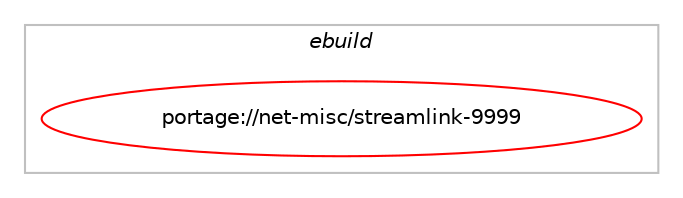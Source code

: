 digraph prolog {

# *************
# Graph options
# *************

newrank=true;
concentrate=true;
compound=true;
graph [rankdir=LR,fontname=Helvetica,fontsize=10,ranksep=1.5];#, ranksep=2.5, nodesep=0.2];
edge  [arrowhead=vee];
node  [fontname=Helvetica,fontsize=10];

# **********
# The ebuild
# **********

subgraph cluster_leftcol {
color=gray;
label=<<i>ebuild</i>>;
id [label="portage://net-misc/streamlink-9999", color=red, width=4, href="../net-misc/streamlink-9999.svg"];
}

# ****************
# The dependencies
# ****************

subgraph cluster_midcol {
color=gray;
label=<<i>dependencies</i>>;
subgraph cluster_compile {
fillcolor="#eeeeee";
style=filled;
label=<<i>compile</i>>;
}
subgraph cluster_compileandrun {
fillcolor="#eeeeee";
style=filled;
label=<<i>compile and run</i>>;
}
subgraph cluster_run {
fillcolor="#eeeeee";
style=filled;
label=<<i>run</i>>;
# *** BEGIN UNKNOWN DEPENDENCY TYPE (TODO) ***
# id -> equal(use_conditional_group(positive,python_single_target_python3_10,portage://net-misc/streamlink-9999,[package_dependency(portage://net-misc/streamlink-9999,run,no,dev-lang,python,none,[,,],[slot(3.10)],[use(enable(xml),positive),use(enable(threads),positive)])]))
# *** END UNKNOWN DEPENDENCY TYPE (TODO) ***

# *** BEGIN UNKNOWN DEPENDENCY TYPE (TODO) ***
# id -> equal(use_conditional_group(positive,python_single_target_python3_10,portage://net-misc/streamlink-9999,[package_dependency(portage://net-misc/streamlink-9999,run,no,dev-python,certifi,none,[,,],[],[use(enable(python_targets_python3_10),negative)]),any_of_group([package_dependency(portage://net-misc/streamlink-9999,run,no,dev-python,chardet,none,[,,],[],[use(enable(python_targets_python3_10),negative)]),package_dependency(portage://net-misc/streamlink-9999,run,no,dev-python,charset-normalizer,none,[,,],[],[use(enable(python_targets_python3_10),negative)])]),package_dependency(portage://net-misc/streamlink-9999,run,no,dev-python,requests,greaterequal,[2.26.0,,,2.26.0],[],[use(enable(python_targets_python3_10),negative)]),package_dependency(portage://net-misc/streamlink-9999,run,no,dev-python,isodate,none,[,,],[],[use(enable(python_targets_python3_10),negative)]),package_dependency(portage://net-misc/streamlink-9999,run,no,dev-python,lxml,greaterequal,[4.6.4,,,4.6.4],[],[use(enable(python_targets_python3_10),negative)]),package_dependency(portage://net-misc/streamlink-9999,run,no,dev-python,websocket-client,greaterequal,[1.2.1,,,1.2.1],[],[use(enable(python_targets_python3_10),negative)]),package_dependency(portage://net-misc/streamlink-9999,run,no,dev-python,pycountry,none,[,,],[],[use(enable(python_targets_python3_10),negative)]),package_dependency(portage://net-misc/streamlink-9999,run,no,dev-python,pycryptodome,greaterequal,[3.4.3,,,3.4.3],[],[use(enable(python_targets_python3_10),negative)]),package_dependency(portage://net-misc/streamlink-9999,run,no,dev-python,PySocks,greater,[1.5.7,,,1.5.7],[],[use(enable(python_targets_python3_10),negative)]),package_dependency(portage://net-misc/streamlink-9999,run,no,dev-python,trio,greaterequal,[0.22.0,,,0.22.0],[],[use(enable(python_targets_python3_10),negative)]),package_dependency(portage://net-misc/streamlink-9999,run,no,dev-python,trio-websocket,greaterequal,[0.9.0,,,0.9.0],[],[use(enable(python_targets_python3_10),negative)]),package_dependency(portage://net-misc/streamlink-9999,run,no,dev-python,urllib3,greaterequal,[1.26.0,,,1.26.0],[],[use(enable(python_targets_python3_10),negative)])]))
# *** END UNKNOWN DEPENDENCY TYPE (TODO) ***

# *** BEGIN UNKNOWN DEPENDENCY TYPE (TODO) ***
# id -> equal(use_conditional_group(positive,python_single_target_python3_10,portage://net-misc/streamlink-9999,[package_dependency(portage://net-misc/streamlink-9999,run,no,dev-python,exceptiongroup,none,[,,],[],[use(enable(python_targets_python3_10),negative)])]))
# *** END UNKNOWN DEPENDENCY TYPE (TODO) ***

# *** BEGIN UNKNOWN DEPENDENCY TYPE (TODO) ***
# id -> equal(use_conditional_group(positive,python_single_target_python3_10,portage://net-misc/streamlink-9999,[package_dependency(portage://net-misc/streamlink-9999,run,no,dev-python,versioningit,greaterequal,[2.0.0,,,2.0.0],[],[use(enable(python_targets_python3_10),negative)])]))
# *** END UNKNOWN DEPENDENCY TYPE (TODO) ***

# *** BEGIN UNKNOWN DEPENDENCY TYPE (TODO) ***
# id -> equal(use_conditional_group(positive,python_single_target_python3_11,portage://net-misc/streamlink-9999,[package_dependency(portage://net-misc/streamlink-9999,run,no,dev-lang,python,none,[,,],[slot(3.11)],[use(enable(xml),positive),use(enable(threads),positive)])]))
# *** END UNKNOWN DEPENDENCY TYPE (TODO) ***

# *** BEGIN UNKNOWN DEPENDENCY TYPE (TODO) ***
# id -> equal(use_conditional_group(positive,python_single_target_python3_11,portage://net-misc/streamlink-9999,[package_dependency(portage://net-misc/streamlink-9999,run,no,dev-python,certifi,none,[,,],[],[use(enable(python_targets_python3_11),negative)]),any_of_group([package_dependency(portage://net-misc/streamlink-9999,run,no,dev-python,chardet,none,[,,],[],[use(enable(python_targets_python3_11),negative)]),package_dependency(portage://net-misc/streamlink-9999,run,no,dev-python,charset-normalizer,none,[,,],[],[use(enable(python_targets_python3_11),negative)])]),package_dependency(portage://net-misc/streamlink-9999,run,no,dev-python,requests,greaterequal,[2.26.0,,,2.26.0],[],[use(enable(python_targets_python3_11),negative)]),package_dependency(portage://net-misc/streamlink-9999,run,no,dev-python,isodate,none,[,,],[],[use(enable(python_targets_python3_11),negative)]),package_dependency(portage://net-misc/streamlink-9999,run,no,dev-python,lxml,greaterequal,[4.6.4,,,4.6.4],[],[use(enable(python_targets_python3_11),negative)]),package_dependency(portage://net-misc/streamlink-9999,run,no,dev-python,websocket-client,greaterequal,[1.2.1,,,1.2.1],[],[use(enable(python_targets_python3_11),negative)]),package_dependency(portage://net-misc/streamlink-9999,run,no,dev-python,pycountry,none,[,,],[],[use(enable(python_targets_python3_11),negative)]),package_dependency(portage://net-misc/streamlink-9999,run,no,dev-python,pycryptodome,greaterequal,[3.4.3,,,3.4.3],[],[use(enable(python_targets_python3_11),negative)]),package_dependency(portage://net-misc/streamlink-9999,run,no,dev-python,PySocks,greater,[1.5.7,,,1.5.7],[],[use(enable(python_targets_python3_11),negative)]),package_dependency(portage://net-misc/streamlink-9999,run,no,dev-python,trio,greaterequal,[0.22.0,,,0.22.0],[],[use(enable(python_targets_python3_11),negative)]),package_dependency(portage://net-misc/streamlink-9999,run,no,dev-python,trio-websocket,greaterequal,[0.9.0,,,0.9.0],[],[use(enable(python_targets_python3_11),negative)]),package_dependency(portage://net-misc/streamlink-9999,run,no,dev-python,urllib3,greaterequal,[1.26.0,,,1.26.0],[],[use(enable(python_targets_python3_11),negative)])]))
# *** END UNKNOWN DEPENDENCY TYPE (TODO) ***

# *** BEGIN UNKNOWN DEPENDENCY TYPE (TODO) ***
# id -> equal(use_conditional_group(positive,python_single_target_python3_11,portage://net-misc/streamlink-9999,[package_dependency(portage://net-misc/streamlink-9999,run,no,dev-python,versioningit,greaterequal,[2.0.0,,,2.0.0],[],[use(enable(python_targets_python3_11),negative)])]))
# *** END UNKNOWN DEPENDENCY TYPE (TODO) ***

# *** BEGIN UNKNOWN DEPENDENCY TYPE (TODO) ***
# id -> equal(use_conditional_group(positive,python_single_target_python3_12,portage://net-misc/streamlink-9999,[package_dependency(portage://net-misc/streamlink-9999,run,no,dev-lang,python,none,[,,],[slot(3.12)],[use(enable(xml),positive),use(enable(threads),positive)])]))
# *** END UNKNOWN DEPENDENCY TYPE (TODO) ***

# *** BEGIN UNKNOWN DEPENDENCY TYPE (TODO) ***
# id -> equal(use_conditional_group(positive,python_single_target_python3_12,portage://net-misc/streamlink-9999,[package_dependency(portage://net-misc/streamlink-9999,run,no,dev-python,certifi,none,[,,],[],[use(enable(python_targets_python3_12),negative)]),any_of_group([package_dependency(portage://net-misc/streamlink-9999,run,no,dev-python,chardet,none,[,,],[],[use(enable(python_targets_python3_12),negative)]),package_dependency(portage://net-misc/streamlink-9999,run,no,dev-python,charset-normalizer,none,[,,],[],[use(enable(python_targets_python3_12),negative)])]),package_dependency(portage://net-misc/streamlink-9999,run,no,dev-python,requests,greaterequal,[2.26.0,,,2.26.0],[],[use(enable(python_targets_python3_12),negative)]),package_dependency(portage://net-misc/streamlink-9999,run,no,dev-python,isodate,none,[,,],[],[use(enable(python_targets_python3_12),negative)]),package_dependency(portage://net-misc/streamlink-9999,run,no,dev-python,lxml,greaterequal,[4.6.4,,,4.6.4],[],[use(enable(python_targets_python3_12),negative)]),package_dependency(portage://net-misc/streamlink-9999,run,no,dev-python,websocket-client,greaterequal,[1.2.1,,,1.2.1],[],[use(enable(python_targets_python3_12),negative)]),package_dependency(portage://net-misc/streamlink-9999,run,no,dev-python,pycountry,none,[,,],[],[use(enable(python_targets_python3_12),negative)]),package_dependency(portage://net-misc/streamlink-9999,run,no,dev-python,pycryptodome,greaterequal,[3.4.3,,,3.4.3],[],[use(enable(python_targets_python3_12),negative)]),package_dependency(portage://net-misc/streamlink-9999,run,no,dev-python,PySocks,greater,[1.5.7,,,1.5.7],[],[use(enable(python_targets_python3_12),negative)]),package_dependency(portage://net-misc/streamlink-9999,run,no,dev-python,trio,greaterequal,[0.22.0,,,0.22.0],[],[use(enable(python_targets_python3_12),negative)]),package_dependency(portage://net-misc/streamlink-9999,run,no,dev-python,trio-websocket,greaterequal,[0.9.0,,,0.9.0],[],[use(enable(python_targets_python3_12),negative)]),package_dependency(portage://net-misc/streamlink-9999,run,no,dev-python,urllib3,greaterequal,[1.26.0,,,1.26.0],[],[use(enable(python_targets_python3_12),negative)])]))
# *** END UNKNOWN DEPENDENCY TYPE (TODO) ***

# *** BEGIN UNKNOWN DEPENDENCY TYPE (TODO) ***
# id -> equal(use_conditional_group(positive,python_single_target_python3_12,portage://net-misc/streamlink-9999,[package_dependency(portage://net-misc/streamlink-9999,run,no,dev-python,versioningit,greaterequal,[2.0.0,,,2.0.0],[],[use(enable(python_targets_python3_12),negative)])]))
# *** END UNKNOWN DEPENDENCY TYPE (TODO) ***

# *** BEGIN UNKNOWN DEPENDENCY TYPE (TODO) ***
# id -> equal(use_conditional_group(positive,python_single_target_python3_13,portage://net-misc/streamlink-9999,[package_dependency(portage://net-misc/streamlink-9999,run,no,dev-lang,python,none,[,,],[slot(3.13)],[use(enable(xml),positive),use(enable(threads),positive)])]))
# *** END UNKNOWN DEPENDENCY TYPE (TODO) ***

# *** BEGIN UNKNOWN DEPENDENCY TYPE (TODO) ***
# id -> equal(use_conditional_group(positive,python_single_target_python3_13,portage://net-misc/streamlink-9999,[package_dependency(portage://net-misc/streamlink-9999,run,no,dev-python,certifi,none,[,,],[],[use(enable(python_targets_python3_13),negative)]),any_of_group([package_dependency(portage://net-misc/streamlink-9999,run,no,dev-python,chardet,none,[,,],[],[use(enable(python_targets_python3_13),negative)]),package_dependency(portage://net-misc/streamlink-9999,run,no,dev-python,charset-normalizer,none,[,,],[],[use(enable(python_targets_python3_13),negative)])]),package_dependency(portage://net-misc/streamlink-9999,run,no,dev-python,requests,greaterequal,[2.26.0,,,2.26.0],[],[use(enable(python_targets_python3_13),negative)]),package_dependency(portage://net-misc/streamlink-9999,run,no,dev-python,isodate,none,[,,],[],[use(enable(python_targets_python3_13),negative)]),package_dependency(portage://net-misc/streamlink-9999,run,no,dev-python,lxml,greaterequal,[4.6.4,,,4.6.4],[],[use(enable(python_targets_python3_13),negative)]),package_dependency(portage://net-misc/streamlink-9999,run,no,dev-python,websocket-client,greaterequal,[1.2.1,,,1.2.1],[],[use(enable(python_targets_python3_13),negative)]),package_dependency(portage://net-misc/streamlink-9999,run,no,dev-python,pycountry,none,[,,],[],[use(enable(python_targets_python3_13),negative)]),package_dependency(portage://net-misc/streamlink-9999,run,no,dev-python,pycryptodome,greaterequal,[3.4.3,,,3.4.3],[],[use(enable(python_targets_python3_13),negative)]),package_dependency(portage://net-misc/streamlink-9999,run,no,dev-python,PySocks,greater,[1.5.7,,,1.5.7],[],[use(enable(python_targets_python3_13),negative)]),package_dependency(portage://net-misc/streamlink-9999,run,no,dev-python,trio,greaterequal,[0.22.0,,,0.22.0],[],[use(enable(python_targets_python3_13),negative)]),package_dependency(portage://net-misc/streamlink-9999,run,no,dev-python,trio-websocket,greaterequal,[0.9.0,,,0.9.0],[],[use(enable(python_targets_python3_13),negative)]),package_dependency(portage://net-misc/streamlink-9999,run,no,dev-python,urllib3,greaterequal,[1.26.0,,,1.26.0],[],[use(enable(python_targets_python3_13),negative)])]))
# *** END UNKNOWN DEPENDENCY TYPE (TODO) ***

# *** BEGIN UNKNOWN DEPENDENCY TYPE (TODO) ***
# id -> equal(use_conditional_group(positive,python_single_target_python3_13,portage://net-misc/streamlink-9999,[package_dependency(portage://net-misc/streamlink-9999,run,no,dev-python,versioningit,greaterequal,[2.0.0,,,2.0.0],[],[use(enable(python_targets_python3_13),negative)])]))
# *** END UNKNOWN DEPENDENCY TYPE (TODO) ***

# *** BEGIN UNKNOWN DEPENDENCY TYPE (TODO) ***
# id -> equal(package_dependency(portage://net-misc/streamlink-9999,run,no,media-video,ffmpeg,none,[,,],[],[]))
# *** END UNKNOWN DEPENDENCY TYPE (TODO) ***

}
}

# **************
# The candidates
# **************

subgraph cluster_choices {
rank=same;
color=gray;
label=<<i>candidates</i>>;

}

}
